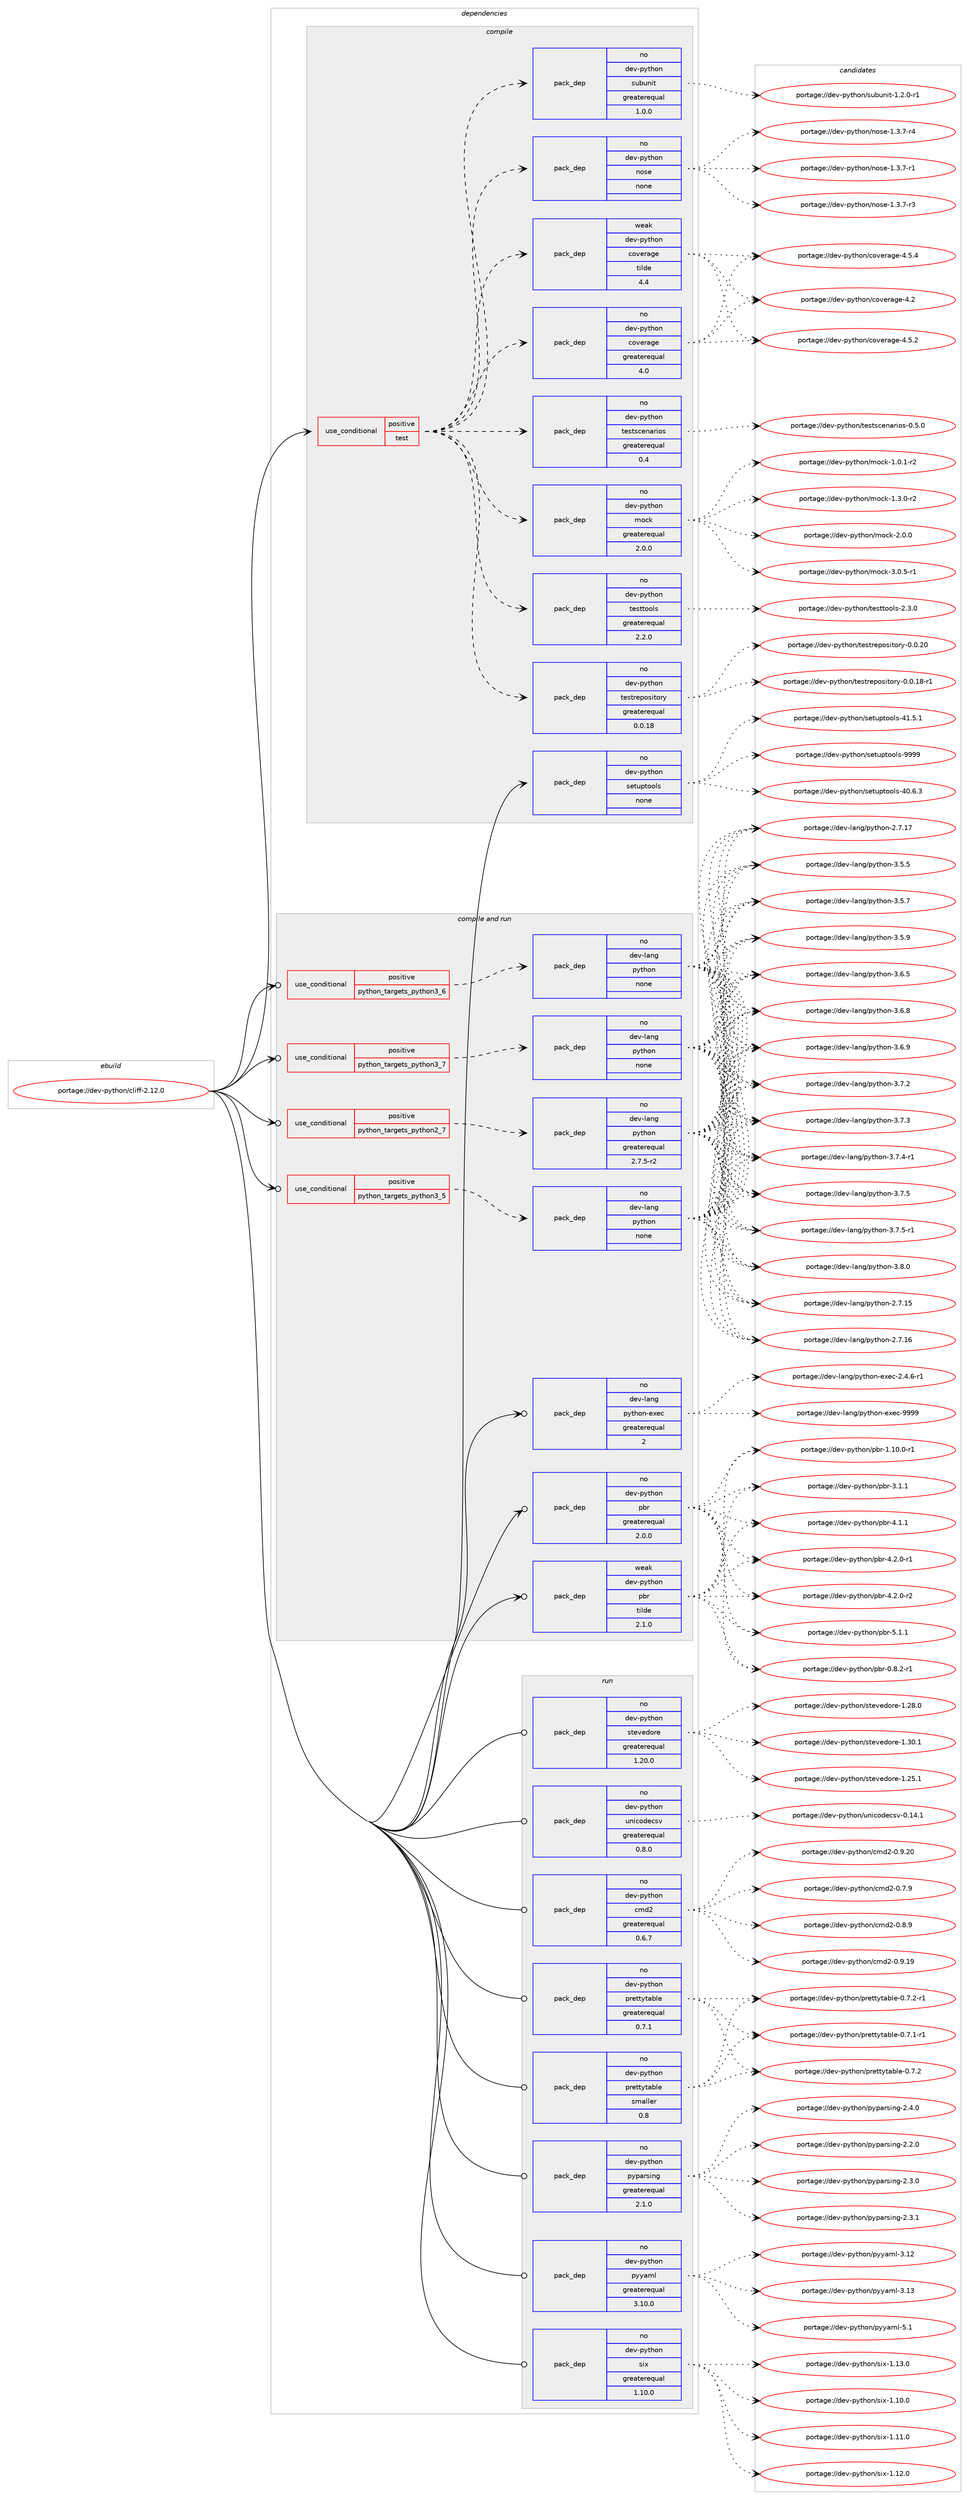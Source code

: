 digraph prolog {

# *************
# Graph options
# *************

newrank=true;
concentrate=true;
compound=true;
graph [rankdir=LR,fontname=Helvetica,fontsize=10,ranksep=1.5];#, ranksep=2.5, nodesep=0.2];
edge  [arrowhead=vee];
node  [fontname=Helvetica,fontsize=10];

# **********
# The ebuild
# **********

subgraph cluster_leftcol {
color=gray;
rank=same;
label=<<i>ebuild</i>>;
id [label="portage://dev-python/cliff-2.12.0", color=red, width=4, href="../dev-python/cliff-2.12.0.svg"];
}

# ****************
# The dependencies
# ****************

subgraph cluster_midcol {
color=gray;
label=<<i>dependencies</i>>;
subgraph cluster_compile {
fillcolor="#eeeeee";
style=filled;
label=<<i>compile</i>>;
subgraph cond26949 {
dependency134234 [label=<<TABLE BORDER="0" CELLBORDER="1" CELLSPACING="0" CELLPADDING="4"><TR><TD ROWSPAN="3" CELLPADDING="10">use_conditional</TD></TR><TR><TD>positive</TD></TR><TR><TD>test</TD></TR></TABLE>>, shape=none, color=red];
subgraph pack103977 {
dependency134235 [label=<<TABLE BORDER="0" CELLBORDER="1" CELLSPACING="0" CELLPADDING="4" WIDTH="220"><TR><TD ROWSPAN="6" CELLPADDING="30">pack_dep</TD></TR><TR><TD WIDTH="110">no</TD></TR><TR><TD>dev-python</TD></TR><TR><TD>nose</TD></TR><TR><TD>none</TD></TR><TR><TD></TD></TR></TABLE>>, shape=none, color=blue];
}
dependency134234:e -> dependency134235:w [weight=20,style="dashed",arrowhead="vee"];
subgraph pack103978 {
dependency134236 [label=<<TABLE BORDER="0" CELLBORDER="1" CELLSPACING="0" CELLPADDING="4" WIDTH="220"><TR><TD ROWSPAN="6" CELLPADDING="30">pack_dep</TD></TR><TR><TD WIDTH="110">no</TD></TR><TR><TD>dev-python</TD></TR><TR><TD>subunit</TD></TR><TR><TD>greaterequal</TD></TR><TR><TD>1.0.0</TD></TR></TABLE>>, shape=none, color=blue];
}
dependency134234:e -> dependency134236:w [weight=20,style="dashed",arrowhead="vee"];
subgraph pack103979 {
dependency134237 [label=<<TABLE BORDER="0" CELLBORDER="1" CELLSPACING="0" CELLPADDING="4" WIDTH="220"><TR><TD ROWSPAN="6" CELLPADDING="30">pack_dep</TD></TR><TR><TD WIDTH="110">no</TD></TR><TR><TD>dev-python</TD></TR><TR><TD>testrepository</TD></TR><TR><TD>greaterequal</TD></TR><TR><TD>0.0.18</TD></TR></TABLE>>, shape=none, color=blue];
}
dependency134234:e -> dependency134237:w [weight=20,style="dashed",arrowhead="vee"];
subgraph pack103980 {
dependency134238 [label=<<TABLE BORDER="0" CELLBORDER="1" CELLSPACING="0" CELLPADDING="4" WIDTH="220"><TR><TD ROWSPAN="6" CELLPADDING="30">pack_dep</TD></TR><TR><TD WIDTH="110">no</TD></TR><TR><TD>dev-python</TD></TR><TR><TD>testtools</TD></TR><TR><TD>greaterequal</TD></TR><TR><TD>2.2.0</TD></TR></TABLE>>, shape=none, color=blue];
}
dependency134234:e -> dependency134238:w [weight=20,style="dashed",arrowhead="vee"];
subgraph pack103981 {
dependency134239 [label=<<TABLE BORDER="0" CELLBORDER="1" CELLSPACING="0" CELLPADDING="4" WIDTH="220"><TR><TD ROWSPAN="6" CELLPADDING="30">pack_dep</TD></TR><TR><TD WIDTH="110">no</TD></TR><TR><TD>dev-python</TD></TR><TR><TD>mock</TD></TR><TR><TD>greaterequal</TD></TR><TR><TD>2.0.0</TD></TR></TABLE>>, shape=none, color=blue];
}
dependency134234:e -> dependency134239:w [weight=20,style="dashed",arrowhead="vee"];
subgraph pack103982 {
dependency134240 [label=<<TABLE BORDER="0" CELLBORDER="1" CELLSPACING="0" CELLPADDING="4" WIDTH="220"><TR><TD ROWSPAN="6" CELLPADDING="30">pack_dep</TD></TR><TR><TD WIDTH="110">no</TD></TR><TR><TD>dev-python</TD></TR><TR><TD>testscenarios</TD></TR><TR><TD>greaterequal</TD></TR><TR><TD>0.4</TD></TR></TABLE>>, shape=none, color=blue];
}
dependency134234:e -> dependency134240:w [weight=20,style="dashed",arrowhead="vee"];
subgraph pack103983 {
dependency134241 [label=<<TABLE BORDER="0" CELLBORDER="1" CELLSPACING="0" CELLPADDING="4" WIDTH="220"><TR><TD ROWSPAN="6" CELLPADDING="30">pack_dep</TD></TR><TR><TD WIDTH="110">no</TD></TR><TR><TD>dev-python</TD></TR><TR><TD>coverage</TD></TR><TR><TD>greaterequal</TD></TR><TR><TD>4.0</TD></TR></TABLE>>, shape=none, color=blue];
}
dependency134234:e -> dependency134241:w [weight=20,style="dashed",arrowhead="vee"];
subgraph pack103984 {
dependency134242 [label=<<TABLE BORDER="0" CELLBORDER="1" CELLSPACING="0" CELLPADDING="4" WIDTH="220"><TR><TD ROWSPAN="6" CELLPADDING="30">pack_dep</TD></TR><TR><TD WIDTH="110">weak</TD></TR><TR><TD>dev-python</TD></TR><TR><TD>coverage</TD></TR><TR><TD>tilde</TD></TR><TR><TD>4.4</TD></TR></TABLE>>, shape=none, color=blue];
}
dependency134234:e -> dependency134242:w [weight=20,style="dashed",arrowhead="vee"];
}
id:e -> dependency134234:w [weight=20,style="solid",arrowhead="vee"];
subgraph pack103985 {
dependency134243 [label=<<TABLE BORDER="0" CELLBORDER="1" CELLSPACING="0" CELLPADDING="4" WIDTH="220"><TR><TD ROWSPAN="6" CELLPADDING="30">pack_dep</TD></TR><TR><TD WIDTH="110">no</TD></TR><TR><TD>dev-python</TD></TR><TR><TD>setuptools</TD></TR><TR><TD>none</TD></TR><TR><TD></TD></TR></TABLE>>, shape=none, color=blue];
}
id:e -> dependency134243:w [weight=20,style="solid",arrowhead="vee"];
}
subgraph cluster_compileandrun {
fillcolor="#eeeeee";
style=filled;
label=<<i>compile and run</i>>;
subgraph cond26950 {
dependency134244 [label=<<TABLE BORDER="0" CELLBORDER="1" CELLSPACING="0" CELLPADDING="4"><TR><TD ROWSPAN="3" CELLPADDING="10">use_conditional</TD></TR><TR><TD>positive</TD></TR><TR><TD>python_targets_python2_7</TD></TR></TABLE>>, shape=none, color=red];
subgraph pack103986 {
dependency134245 [label=<<TABLE BORDER="0" CELLBORDER="1" CELLSPACING="0" CELLPADDING="4" WIDTH="220"><TR><TD ROWSPAN="6" CELLPADDING="30">pack_dep</TD></TR><TR><TD WIDTH="110">no</TD></TR><TR><TD>dev-lang</TD></TR><TR><TD>python</TD></TR><TR><TD>greaterequal</TD></TR><TR><TD>2.7.5-r2</TD></TR></TABLE>>, shape=none, color=blue];
}
dependency134244:e -> dependency134245:w [weight=20,style="dashed",arrowhead="vee"];
}
id:e -> dependency134244:w [weight=20,style="solid",arrowhead="odotvee"];
subgraph cond26951 {
dependency134246 [label=<<TABLE BORDER="0" CELLBORDER="1" CELLSPACING="0" CELLPADDING="4"><TR><TD ROWSPAN="3" CELLPADDING="10">use_conditional</TD></TR><TR><TD>positive</TD></TR><TR><TD>python_targets_python3_5</TD></TR></TABLE>>, shape=none, color=red];
subgraph pack103987 {
dependency134247 [label=<<TABLE BORDER="0" CELLBORDER="1" CELLSPACING="0" CELLPADDING="4" WIDTH="220"><TR><TD ROWSPAN="6" CELLPADDING="30">pack_dep</TD></TR><TR><TD WIDTH="110">no</TD></TR><TR><TD>dev-lang</TD></TR><TR><TD>python</TD></TR><TR><TD>none</TD></TR><TR><TD></TD></TR></TABLE>>, shape=none, color=blue];
}
dependency134246:e -> dependency134247:w [weight=20,style="dashed",arrowhead="vee"];
}
id:e -> dependency134246:w [weight=20,style="solid",arrowhead="odotvee"];
subgraph cond26952 {
dependency134248 [label=<<TABLE BORDER="0" CELLBORDER="1" CELLSPACING="0" CELLPADDING="4"><TR><TD ROWSPAN="3" CELLPADDING="10">use_conditional</TD></TR><TR><TD>positive</TD></TR><TR><TD>python_targets_python3_6</TD></TR></TABLE>>, shape=none, color=red];
subgraph pack103988 {
dependency134249 [label=<<TABLE BORDER="0" CELLBORDER="1" CELLSPACING="0" CELLPADDING="4" WIDTH="220"><TR><TD ROWSPAN="6" CELLPADDING="30">pack_dep</TD></TR><TR><TD WIDTH="110">no</TD></TR><TR><TD>dev-lang</TD></TR><TR><TD>python</TD></TR><TR><TD>none</TD></TR><TR><TD></TD></TR></TABLE>>, shape=none, color=blue];
}
dependency134248:e -> dependency134249:w [weight=20,style="dashed",arrowhead="vee"];
}
id:e -> dependency134248:w [weight=20,style="solid",arrowhead="odotvee"];
subgraph cond26953 {
dependency134250 [label=<<TABLE BORDER="0" CELLBORDER="1" CELLSPACING="0" CELLPADDING="4"><TR><TD ROWSPAN="3" CELLPADDING="10">use_conditional</TD></TR><TR><TD>positive</TD></TR><TR><TD>python_targets_python3_7</TD></TR></TABLE>>, shape=none, color=red];
subgraph pack103989 {
dependency134251 [label=<<TABLE BORDER="0" CELLBORDER="1" CELLSPACING="0" CELLPADDING="4" WIDTH="220"><TR><TD ROWSPAN="6" CELLPADDING="30">pack_dep</TD></TR><TR><TD WIDTH="110">no</TD></TR><TR><TD>dev-lang</TD></TR><TR><TD>python</TD></TR><TR><TD>none</TD></TR><TR><TD></TD></TR></TABLE>>, shape=none, color=blue];
}
dependency134250:e -> dependency134251:w [weight=20,style="dashed",arrowhead="vee"];
}
id:e -> dependency134250:w [weight=20,style="solid",arrowhead="odotvee"];
subgraph pack103990 {
dependency134252 [label=<<TABLE BORDER="0" CELLBORDER="1" CELLSPACING="0" CELLPADDING="4" WIDTH="220"><TR><TD ROWSPAN="6" CELLPADDING="30">pack_dep</TD></TR><TR><TD WIDTH="110">no</TD></TR><TR><TD>dev-lang</TD></TR><TR><TD>python-exec</TD></TR><TR><TD>greaterequal</TD></TR><TR><TD>2</TD></TR></TABLE>>, shape=none, color=blue];
}
id:e -> dependency134252:w [weight=20,style="solid",arrowhead="odotvee"];
subgraph pack103991 {
dependency134253 [label=<<TABLE BORDER="0" CELLBORDER="1" CELLSPACING="0" CELLPADDING="4" WIDTH="220"><TR><TD ROWSPAN="6" CELLPADDING="30">pack_dep</TD></TR><TR><TD WIDTH="110">no</TD></TR><TR><TD>dev-python</TD></TR><TR><TD>pbr</TD></TR><TR><TD>greaterequal</TD></TR><TR><TD>2.0.0</TD></TR></TABLE>>, shape=none, color=blue];
}
id:e -> dependency134253:w [weight=20,style="solid",arrowhead="odotvee"];
subgraph pack103992 {
dependency134254 [label=<<TABLE BORDER="0" CELLBORDER="1" CELLSPACING="0" CELLPADDING="4" WIDTH="220"><TR><TD ROWSPAN="6" CELLPADDING="30">pack_dep</TD></TR><TR><TD WIDTH="110">weak</TD></TR><TR><TD>dev-python</TD></TR><TR><TD>pbr</TD></TR><TR><TD>tilde</TD></TR><TR><TD>2.1.0</TD></TR></TABLE>>, shape=none, color=blue];
}
id:e -> dependency134254:w [weight=20,style="solid",arrowhead="odotvee"];
}
subgraph cluster_run {
fillcolor="#eeeeee";
style=filled;
label=<<i>run</i>>;
subgraph pack103993 {
dependency134255 [label=<<TABLE BORDER="0" CELLBORDER="1" CELLSPACING="0" CELLPADDING="4" WIDTH="220"><TR><TD ROWSPAN="6" CELLPADDING="30">pack_dep</TD></TR><TR><TD WIDTH="110">no</TD></TR><TR><TD>dev-python</TD></TR><TR><TD>cmd2</TD></TR><TR><TD>greaterequal</TD></TR><TR><TD>0.6.7</TD></TR></TABLE>>, shape=none, color=blue];
}
id:e -> dependency134255:w [weight=20,style="solid",arrowhead="odot"];
subgraph pack103994 {
dependency134256 [label=<<TABLE BORDER="0" CELLBORDER="1" CELLSPACING="0" CELLPADDING="4" WIDTH="220"><TR><TD ROWSPAN="6" CELLPADDING="30">pack_dep</TD></TR><TR><TD WIDTH="110">no</TD></TR><TR><TD>dev-python</TD></TR><TR><TD>prettytable</TD></TR><TR><TD>greaterequal</TD></TR><TR><TD>0.7.1</TD></TR></TABLE>>, shape=none, color=blue];
}
id:e -> dependency134256:w [weight=20,style="solid",arrowhead="odot"];
subgraph pack103995 {
dependency134257 [label=<<TABLE BORDER="0" CELLBORDER="1" CELLSPACING="0" CELLPADDING="4" WIDTH="220"><TR><TD ROWSPAN="6" CELLPADDING="30">pack_dep</TD></TR><TR><TD WIDTH="110">no</TD></TR><TR><TD>dev-python</TD></TR><TR><TD>prettytable</TD></TR><TR><TD>smaller</TD></TR><TR><TD>0.8</TD></TR></TABLE>>, shape=none, color=blue];
}
id:e -> dependency134257:w [weight=20,style="solid",arrowhead="odot"];
subgraph pack103996 {
dependency134258 [label=<<TABLE BORDER="0" CELLBORDER="1" CELLSPACING="0" CELLPADDING="4" WIDTH="220"><TR><TD ROWSPAN="6" CELLPADDING="30">pack_dep</TD></TR><TR><TD WIDTH="110">no</TD></TR><TR><TD>dev-python</TD></TR><TR><TD>pyparsing</TD></TR><TR><TD>greaterequal</TD></TR><TR><TD>2.1.0</TD></TR></TABLE>>, shape=none, color=blue];
}
id:e -> dependency134258:w [weight=20,style="solid",arrowhead="odot"];
subgraph pack103997 {
dependency134259 [label=<<TABLE BORDER="0" CELLBORDER="1" CELLSPACING="0" CELLPADDING="4" WIDTH="220"><TR><TD ROWSPAN="6" CELLPADDING="30">pack_dep</TD></TR><TR><TD WIDTH="110">no</TD></TR><TR><TD>dev-python</TD></TR><TR><TD>pyyaml</TD></TR><TR><TD>greaterequal</TD></TR><TR><TD>3.10.0</TD></TR></TABLE>>, shape=none, color=blue];
}
id:e -> dependency134259:w [weight=20,style="solid",arrowhead="odot"];
subgraph pack103998 {
dependency134260 [label=<<TABLE BORDER="0" CELLBORDER="1" CELLSPACING="0" CELLPADDING="4" WIDTH="220"><TR><TD ROWSPAN="6" CELLPADDING="30">pack_dep</TD></TR><TR><TD WIDTH="110">no</TD></TR><TR><TD>dev-python</TD></TR><TR><TD>six</TD></TR><TR><TD>greaterequal</TD></TR><TR><TD>1.10.0</TD></TR></TABLE>>, shape=none, color=blue];
}
id:e -> dependency134260:w [weight=20,style="solid",arrowhead="odot"];
subgraph pack103999 {
dependency134261 [label=<<TABLE BORDER="0" CELLBORDER="1" CELLSPACING="0" CELLPADDING="4" WIDTH="220"><TR><TD ROWSPAN="6" CELLPADDING="30">pack_dep</TD></TR><TR><TD WIDTH="110">no</TD></TR><TR><TD>dev-python</TD></TR><TR><TD>stevedore</TD></TR><TR><TD>greaterequal</TD></TR><TR><TD>1.20.0</TD></TR></TABLE>>, shape=none, color=blue];
}
id:e -> dependency134261:w [weight=20,style="solid",arrowhead="odot"];
subgraph pack104000 {
dependency134262 [label=<<TABLE BORDER="0" CELLBORDER="1" CELLSPACING="0" CELLPADDING="4" WIDTH="220"><TR><TD ROWSPAN="6" CELLPADDING="30">pack_dep</TD></TR><TR><TD WIDTH="110">no</TD></TR><TR><TD>dev-python</TD></TR><TR><TD>unicodecsv</TD></TR><TR><TD>greaterequal</TD></TR><TR><TD>0.8.0</TD></TR></TABLE>>, shape=none, color=blue];
}
id:e -> dependency134262:w [weight=20,style="solid",arrowhead="odot"];
}
}

# **************
# The candidates
# **************

subgraph cluster_choices {
rank=same;
color=gray;
label=<<i>candidates</i>>;

subgraph choice103977 {
color=black;
nodesep=1;
choiceportage10010111845112121116104111110471101111151014549465146554511449 [label="portage://dev-python/nose-1.3.7-r1", color=red, width=4,href="../dev-python/nose-1.3.7-r1.svg"];
choiceportage10010111845112121116104111110471101111151014549465146554511451 [label="portage://dev-python/nose-1.3.7-r3", color=red, width=4,href="../dev-python/nose-1.3.7-r3.svg"];
choiceportage10010111845112121116104111110471101111151014549465146554511452 [label="portage://dev-python/nose-1.3.7-r4", color=red, width=4,href="../dev-python/nose-1.3.7-r4.svg"];
dependency134235:e -> choiceportage10010111845112121116104111110471101111151014549465146554511449:w [style=dotted,weight="100"];
dependency134235:e -> choiceportage10010111845112121116104111110471101111151014549465146554511451:w [style=dotted,weight="100"];
dependency134235:e -> choiceportage10010111845112121116104111110471101111151014549465146554511452:w [style=dotted,weight="100"];
}
subgraph choice103978 {
color=black;
nodesep=1;
choiceportage1001011184511212111610411111047115117981171101051164549465046484511449 [label="portage://dev-python/subunit-1.2.0-r1", color=red, width=4,href="../dev-python/subunit-1.2.0-r1.svg"];
dependency134236:e -> choiceportage1001011184511212111610411111047115117981171101051164549465046484511449:w [style=dotted,weight="100"];
}
subgraph choice103979 {
color=black;
nodesep=1;
choiceportage1001011184511212111610411111047116101115116114101112111115105116111114121454846484649564511449 [label="portage://dev-python/testrepository-0.0.18-r1", color=red, width=4,href="../dev-python/testrepository-0.0.18-r1.svg"];
choiceportage100101118451121211161041111104711610111511611410111211111510511611111412145484648465048 [label="portage://dev-python/testrepository-0.0.20", color=red, width=4,href="../dev-python/testrepository-0.0.20.svg"];
dependency134237:e -> choiceportage1001011184511212111610411111047116101115116114101112111115105116111114121454846484649564511449:w [style=dotted,weight="100"];
dependency134237:e -> choiceportage100101118451121211161041111104711610111511611410111211111510511611111412145484648465048:w [style=dotted,weight="100"];
}
subgraph choice103980 {
color=black;
nodesep=1;
choiceportage1001011184511212111610411111047116101115116116111111108115455046514648 [label="portage://dev-python/testtools-2.3.0", color=red, width=4,href="../dev-python/testtools-2.3.0.svg"];
dependency134238:e -> choiceportage1001011184511212111610411111047116101115116116111111108115455046514648:w [style=dotted,weight="100"];
}
subgraph choice103981 {
color=black;
nodesep=1;
choiceportage1001011184511212111610411111047109111991074549464846494511450 [label="portage://dev-python/mock-1.0.1-r2", color=red, width=4,href="../dev-python/mock-1.0.1-r2.svg"];
choiceportage1001011184511212111610411111047109111991074549465146484511450 [label="portage://dev-python/mock-1.3.0-r2", color=red, width=4,href="../dev-python/mock-1.3.0-r2.svg"];
choiceportage100101118451121211161041111104710911199107455046484648 [label="portage://dev-python/mock-2.0.0", color=red, width=4,href="../dev-python/mock-2.0.0.svg"];
choiceportage1001011184511212111610411111047109111991074551464846534511449 [label="portage://dev-python/mock-3.0.5-r1", color=red, width=4,href="../dev-python/mock-3.0.5-r1.svg"];
dependency134239:e -> choiceportage1001011184511212111610411111047109111991074549464846494511450:w [style=dotted,weight="100"];
dependency134239:e -> choiceportage1001011184511212111610411111047109111991074549465146484511450:w [style=dotted,weight="100"];
dependency134239:e -> choiceportage100101118451121211161041111104710911199107455046484648:w [style=dotted,weight="100"];
dependency134239:e -> choiceportage1001011184511212111610411111047109111991074551464846534511449:w [style=dotted,weight="100"];
}
subgraph choice103982 {
color=black;
nodesep=1;
choiceportage10010111845112121116104111110471161011151161159910111097114105111115454846534648 [label="portage://dev-python/testscenarios-0.5.0", color=red, width=4,href="../dev-python/testscenarios-0.5.0.svg"];
dependency134240:e -> choiceportage10010111845112121116104111110471161011151161159910111097114105111115454846534648:w [style=dotted,weight="100"];
}
subgraph choice103983 {
color=black;
nodesep=1;
choiceportage1001011184511212111610411111047991111181011149710310145524650 [label="portage://dev-python/coverage-4.2", color=red, width=4,href="../dev-python/coverage-4.2.svg"];
choiceportage10010111845112121116104111110479911111810111497103101455246534650 [label="portage://dev-python/coverage-4.5.2", color=red, width=4,href="../dev-python/coverage-4.5.2.svg"];
choiceportage10010111845112121116104111110479911111810111497103101455246534652 [label="portage://dev-python/coverage-4.5.4", color=red, width=4,href="../dev-python/coverage-4.5.4.svg"];
dependency134241:e -> choiceportage1001011184511212111610411111047991111181011149710310145524650:w [style=dotted,weight="100"];
dependency134241:e -> choiceportage10010111845112121116104111110479911111810111497103101455246534650:w [style=dotted,weight="100"];
dependency134241:e -> choiceportage10010111845112121116104111110479911111810111497103101455246534652:w [style=dotted,weight="100"];
}
subgraph choice103984 {
color=black;
nodesep=1;
choiceportage1001011184511212111610411111047991111181011149710310145524650 [label="portage://dev-python/coverage-4.2", color=red, width=4,href="../dev-python/coverage-4.2.svg"];
choiceportage10010111845112121116104111110479911111810111497103101455246534650 [label="portage://dev-python/coverage-4.5.2", color=red, width=4,href="../dev-python/coverage-4.5.2.svg"];
choiceportage10010111845112121116104111110479911111810111497103101455246534652 [label="portage://dev-python/coverage-4.5.4", color=red, width=4,href="../dev-python/coverage-4.5.4.svg"];
dependency134242:e -> choiceportage1001011184511212111610411111047991111181011149710310145524650:w [style=dotted,weight="100"];
dependency134242:e -> choiceportage10010111845112121116104111110479911111810111497103101455246534650:w [style=dotted,weight="100"];
dependency134242:e -> choiceportage10010111845112121116104111110479911111810111497103101455246534652:w [style=dotted,weight="100"];
}
subgraph choice103985 {
color=black;
nodesep=1;
choiceportage100101118451121211161041111104711510111611711211611111110811545524846544651 [label="portage://dev-python/setuptools-40.6.3", color=red, width=4,href="../dev-python/setuptools-40.6.3.svg"];
choiceportage100101118451121211161041111104711510111611711211611111110811545524946534649 [label="portage://dev-python/setuptools-41.5.1", color=red, width=4,href="../dev-python/setuptools-41.5.1.svg"];
choiceportage10010111845112121116104111110471151011161171121161111111081154557575757 [label="portage://dev-python/setuptools-9999", color=red, width=4,href="../dev-python/setuptools-9999.svg"];
dependency134243:e -> choiceportage100101118451121211161041111104711510111611711211611111110811545524846544651:w [style=dotted,weight="100"];
dependency134243:e -> choiceportage100101118451121211161041111104711510111611711211611111110811545524946534649:w [style=dotted,weight="100"];
dependency134243:e -> choiceportage10010111845112121116104111110471151011161171121161111111081154557575757:w [style=dotted,weight="100"];
}
subgraph choice103986 {
color=black;
nodesep=1;
choiceportage10010111845108971101034711212111610411111045504655464953 [label="portage://dev-lang/python-2.7.15", color=red, width=4,href="../dev-lang/python-2.7.15.svg"];
choiceportage10010111845108971101034711212111610411111045504655464954 [label="portage://dev-lang/python-2.7.16", color=red, width=4,href="../dev-lang/python-2.7.16.svg"];
choiceportage10010111845108971101034711212111610411111045504655464955 [label="portage://dev-lang/python-2.7.17", color=red, width=4,href="../dev-lang/python-2.7.17.svg"];
choiceportage100101118451089711010347112121116104111110455146534653 [label="portage://dev-lang/python-3.5.5", color=red, width=4,href="../dev-lang/python-3.5.5.svg"];
choiceportage100101118451089711010347112121116104111110455146534655 [label="portage://dev-lang/python-3.5.7", color=red, width=4,href="../dev-lang/python-3.5.7.svg"];
choiceportage100101118451089711010347112121116104111110455146534657 [label="portage://dev-lang/python-3.5.9", color=red, width=4,href="../dev-lang/python-3.5.9.svg"];
choiceportage100101118451089711010347112121116104111110455146544653 [label="portage://dev-lang/python-3.6.5", color=red, width=4,href="../dev-lang/python-3.6.5.svg"];
choiceportage100101118451089711010347112121116104111110455146544656 [label="portage://dev-lang/python-3.6.8", color=red, width=4,href="../dev-lang/python-3.6.8.svg"];
choiceportage100101118451089711010347112121116104111110455146544657 [label="portage://dev-lang/python-3.6.9", color=red, width=4,href="../dev-lang/python-3.6.9.svg"];
choiceportage100101118451089711010347112121116104111110455146554650 [label="portage://dev-lang/python-3.7.2", color=red, width=4,href="../dev-lang/python-3.7.2.svg"];
choiceportage100101118451089711010347112121116104111110455146554651 [label="portage://dev-lang/python-3.7.3", color=red, width=4,href="../dev-lang/python-3.7.3.svg"];
choiceportage1001011184510897110103471121211161041111104551465546524511449 [label="portage://dev-lang/python-3.7.4-r1", color=red, width=4,href="../dev-lang/python-3.7.4-r1.svg"];
choiceportage100101118451089711010347112121116104111110455146554653 [label="portage://dev-lang/python-3.7.5", color=red, width=4,href="../dev-lang/python-3.7.5.svg"];
choiceportage1001011184510897110103471121211161041111104551465546534511449 [label="portage://dev-lang/python-3.7.5-r1", color=red, width=4,href="../dev-lang/python-3.7.5-r1.svg"];
choiceportage100101118451089711010347112121116104111110455146564648 [label="portage://dev-lang/python-3.8.0", color=red, width=4,href="../dev-lang/python-3.8.0.svg"];
dependency134245:e -> choiceportage10010111845108971101034711212111610411111045504655464953:w [style=dotted,weight="100"];
dependency134245:e -> choiceportage10010111845108971101034711212111610411111045504655464954:w [style=dotted,weight="100"];
dependency134245:e -> choiceportage10010111845108971101034711212111610411111045504655464955:w [style=dotted,weight="100"];
dependency134245:e -> choiceportage100101118451089711010347112121116104111110455146534653:w [style=dotted,weight="100"];
dependency134245:e -> choiceportage100101118451089711010347112121116104111110455146534655:w [style=dotted,weight="100"];
dependency134245:e -> choiceportage100101118451089711010347112121116104111110455146534657:w [style=dotted,weight="100"];
dependency134245:e -> choiceportage100101118451089711010347112121116104111110455146544653:w [style=dotted,weight="100"];
dependency134245:e -> choiceportage100101118451089711010347112121116104111110455146544656:w [style=dotted,weight="100"];
dependency134245:e -> choiceportage100101118451089711010347112121116104111110455146544657:w [style=dotted,weight="100"];
dependency134245:e -> choiceportage100101118451089711010347112121116104111110455146554650:w [style=dotted,weight="100"];
dependency134245:e -> choiceportage100101118451089711010347112121116104111110455146554651:w [style=dotted,weight="100"];
dependency134245:e -> choiceportage1001011184510897110103471121211161041111104551465546524511449:w [style=dotted,weight="100"];
dependency134245:e -> choiceportage100101118451089711010347112121116104111110455146554653:w [style=dotted,weight="100"];
dependency134245:e -> choiceportage1001011184510897110103471121211161041111104551465546534511449:w [style=dotted,weight="100"];
dependency134245:e -> choiceportage100101118451089711010347112121116104111110455146564648:w [style=dotted,weight="100"];
}
subgraph choice103987 {
color=black;
nodesep=1;
choiceportage10010111845108971101034711212111610411111045504655464953 [label="portage://dev-lang/python-2.7.15", color=red, width=4,href="../dev-lang/python-2.7.15.svg"];
choiceportage10010111845108971101034711212111610411111045504655464954 [label="portage://dev-lang/python-2.7.16", color=red, width=4,href="../dev-lang/python-2.7.16.svg"];
choiceportage10010111845108971101034711212111610411111045504655464955 [label="portage://dev-lang/python-2.7.17", color=red, width=4,href="../dev-lang/python-2.7.17.svg"];
choiceportage100101118451089711010347112121116104111110455146534653 [label="portage://dev-lang/python-3.5.5", color=red, width=4,href="../dev-lang/python-3.5.5.svg"];
choiceportage100101118451089711010347112121116104111110455146534655 [label="portage://dev-lang/python-3.5.7", color=red, width=4,href="../dev-lang/python-3.5.7.svg"];
choiceportage100101118451089711010347112121116104111110455146534657 [label="portage://dev-lang/python-3.5.9", color=red, width=4,href="../dev-lang/python-3.5.9.svg"];
choiceportage100101118451089711010347112121116104111110455146544653 [label="portage://dev-lang/python-3.6.5", color=red, width=4,href="../dev-lang/python-3.6.5.svg"];
choiceportage100101118451089711010347112121116104111110455146544656 [label="portage://dev-lang/python-3.6.8", color=red, width=4,href="../dev-lang/python-3.6.8.svg"];
choiceportage100101118451089711010347112121116104111110455146544657 [label="portage://dev-lang/python-3.6.9", color=red, width=4,href="../dev-lang/python-3.6.9.svg"];
choiceportage100101118451089711010347112121116104111110455146554650 [label="portage://dev-lang/python-3.7.2", color=red, width=4,href="../dev-lang/python-3.7.2.svg"];
choiceportage100101118451089711010347112121116104111110455146554651 [label="portage://dev-lang/python-3.7.3", color=red, width=4,href="../dev-lang/python-3.7.3.svg"];
choiceportage1001011184510897110103471121211161041111104551465546524511449 [label="portage://dev-lang/python-3.7.4-r1", color=red, width=4,href="../dev-lang/python-3.7.4-r1.svg"];
choiceportage100101118451089711010347112121116104111110455146554653 [label="portage://dev-lang/python-3.7.5", color=red, width=4,href="../dev-lang/python-3.7.5.svg"];
choiceportage1001011184510897110103471121211161041111104551465546534511449 [label="portage://dev-lang/python-3.7.5-r1", color=red, width=4,href="../dev-lang/python-3.7.5-r1.svg"];
choiceportage100101118451089711010347112121116104111110455146564648 [label="portage://dev-lang/python-3.8.0", color=red, width=4,href="../dev-lang/python-3.8.0.svg"];
dependency134247:e -> choiceportage10010111845108971101034711212111610411111045504655464953:w [style=dotted,weight="100"];
dependency134247:e -> choiceportage10010111845108971101034711212111610411111045504655464954:w [style=dotted,weight="100"];
dependency134247:e -> choiceportage10010111845108971101034711212111610411111045504655464955:w [style=dotted,weight="100"];
dependency134247:e -> choiceportage100101118451089711010347112121116104111110455146534653:w [style=dotted,weight="100"];
dependency134247:e -> choiceportage100101118451089711010347112121116104111110455146534655:w [style=dotted,weight="100"];
dependency134247:e -> choiceportage100101118451089711010347112121116104111110455146534657:w [style=dotted,weight="100"];
dependency134247:e -> choiceportage100101118451089711010347112121116104111110455146544653:w [style=dotted,weight="100"];
dependency134247:e -> choiceportage100101118451089711010347112121116104111110455146544656:w [style=dotted,weight="100"];
dependency134247:e -> choiceportage100101118451089711010347112121116104111110455146544657:w [style=dotted,weight="100"];
dependency134247:e -> choiceportage100101118451089711010347112121116104111110455146554650:w [style=dotted,weight="100"];
dependency134247:e -> choiceportage100101118451089711010347112121116104111110455146554651:w [style=dotted,weight="100"];
dependency134247:e -> choiceportage1001011184510897110103471121211161041111104551465546524511449:w [style=dotted,weight="100"];
dependency134247:e -> choiceportage100101118451089711010347112121116104111110455146554653:w [style=dotted,weight="100"];
dependency134247:e -> choiceportage1001011184510897110103471121211161041111104551465546534511449:w [style=dotted,weight="100"];
dependency134247:e -> choiceportage100101118451089711010347112121116104111110455146564648:w [style=dotted,weight="100"];
}
subgraph choice103988 {
color=black;
nodesep=1;
choiceportage10010111845108971101034711212111610411111045504655464953 [label="portage://dev-lang/python-2.7.15", color=red, width=4,href="../dev-lang/python-2.7.15.svg"];
choiceportage10010111845108971101034711212111610411111045504655464954 [label="portage://dev-lang/python-2.7.16", color=red, width=4,href="../dev-lang/python-2.7.16.svg"];
choiceportage10010111845108971101034711212111610411111045504655464955 [label="portage://dev-lang/python-2.7.17", color=red, width=4,href="../dev-lang/python-2.7.17.svg"];
choiceportage100101118451089711010347112121116104111110455146534653 [label="portage://dev-lang/python-3.5.5", color=red, width=4,href="../dev-lang/python-3.5.5.svg"];
choiceportage100101118451089711010347112121116104111110455146534655 [label="portage://dev-lang/python-3.5.7", color=red, width=4,href="../dev-lang/python-3.5.7.svg"];
choiceportage100101118451089711010347112121116104111110455146534657 [label="portage://dev-lang/python-3.5.9", color=red, width=4,href="../dev-lang/python-3.5.9.svg"];
choiceportage100101118451089711010347112121116104111110455146544653 [label="portage://dev-lang/python-3.6.5", color=red, width=4,href="../dev-lang/python-3.6.5.svg"];
choiceportage100101118451089711010347112121116104111110455146544656 [label="portage://dev-lang/python-3.6.8", color=red, width=4,href="../dev-lang/python-3.6.8.svg"];
choiceportage100101118451089711010347112121116104111110455146544657 [label="portage://dev-lang/python-3.6.9", color=red, width=4,href="../dev-lang/python-3.6.9.svg"];
choiceportage100101118451089711010347112121116104111110455146554650 [label="portage://dev-lang/python-3.7.2", color=red, width=4,href="../dev-lang/python-3.7.2.svg"];
choiceportage100101118451089711010347112121116104111110455146554651 [label="portage://dev-lang/python-3.7.3", color=red, width=4,href="../dev-lang/python-3.7.3.svg"];
choiceportage1001011184510897110103471121211161041111104551465546524511449 [label="portage://dev-lang/python-3.7.4-r1", color=red, width=4,href="../dev-lang/python-3.7.4-r1.svg"];
choiceportage100101118451089711010347112121116104111110455146554653 [label="portage://dev-lang/python-3.7.5", color=red, width=4,href="../dev-lang/python-3.7.5.svg"];
choiceportage1001011184510897110103471121211161041111104551465546534511449 [label="portage://dev-lang/python-3.7.5-r1", color=red, width=4,href="../dev-lang/python-3.7.5-r1.svg"];
choiceportage100101118451089711010347112121116104111110455146564648 [label="portage://dev-lang/python-3.8.0", color=red, width=4,href="../dev-lang/python-3.8.0.svg"];
dependency134249:e -> choiceportage10010111845108971101034711212111610411111045504655464953:w [style=dotted,weight="100"];
dependency134249:e -> choiceportage10010111845108971101034711212111610411111045504655464954:w [style=dotted,weight="100"];
dependency134249:e -> choiceportage10010111845108971101034711212111610411111045504655464955:w [style=dotted,weight="100"];
dependency134249:e -> choiceportage100101118451089711010347112121116104111110455146534653:w [style=dotted,weight="100"];
dependency134249:e -> choiceportage100101118451089711010347112121116104111110455146534655:w [style=dotted,weight="100"];
dependency134249:e -> choiceportage100101118451089711010347112121116104111110455146534657:w [style=dotted,weight="100"];
dependency134249:e -> choiceportage100101118451089711010347112121116104111110455146544653:w [style=dotted,weight="100"];
dependency134249:e -> choiceportage100101118451089711010347112121116104111110455146544656:w [style=dotted,weight="100"];
dependency134249:e -> choiceportage100101118451089711010347112121116104111110455146544657:w [style=dotted,weight="100"];
dependency134249:e -> choiceportage100101118451089711010347112121116104111110455146554650:w [style=dotted,weight="100"];
dependency134249:e -> choiceportage100101118451089711010347112121116104111110455146554651:w [style=dotted,weight="100"];
dependency134249:e -> choiceportage1001011184510897110103471121211161041111104551465546524511449:w [style=dotted,weight="100"];
dependency134249:e -> choiceportage100101118451089711010347112121116104111110455146554653:w [style=dotted,weight="100"];
dependency134249:e -> choiceportage1001011184510897110103471121211161041111104551465546534511449:w [style=dotted,weight="100"];
dependency134249:e -> choiceportage100101118451089711010347112121116104111110455146564648:w [style=dotted,weight="100"];
}
subgraph choice103989 {
color=black;
nodesep=1;
choiceportage10010111845108971101034711212111610411111045504655464953 [label="portage://dev-lang/python-2.7.15", color=red, width=4,href="../dev-lang/python-2.7.15.svg"];
choiceportage10010111845108971101034711212111610411111045504655464954 [label="portage://dev-lang/python-2.7.16", color=red, width=4,href="../dev-lang/python-2.7.16.svg"];
choiceportage10010111845108971101034711212111610411111045504655464955 [label="portage://dev-lang/python-2.7.17", color=red, width=4,href="../dev-lang/python-2.7.17.svg"];
choiceportage100101118451089711010347112121116104111110455146534653 [label="portage://dev-lang/python-3.5.5", color=red, width=4,href="../dev-lang/python-3.5.5.svg"];
choiceportage100101118451089711010347112121116104111110455146534655 [label="portage://dev-lang/python-3.5.7", color=red, width=4,href="../dev-lang/python-3.5.7.svg"];
choiceportage100101118451089711010347112121116104111110455146534657 [label="portage://dev-lang/python-3.5.9", color=red, width=4,href="../dev-lang/python-3.5.9.svg"];
choiceportage100101118451089711010347112121116104111110455146544653 [label="portage://dev-lang/python-3.6.5", color=red, width=4,href="../dev-lang/python-3.6.5.svg"];
choiceportage100101118451089711010347112121116104111110455146544656 [label="portage://dev-lang/python-3.6.8", color=red, width=4,href="../dev-lang/python-3.6.8.svg"];
choiceportage100101118451089711010347112121116104111110455146544657 [label="portage://dev-lang/python-3.6.9", color=red, width=4,href="../dev-lang/python-3.6.9.svg"];
choiceportage100101118451089711010347112121116104111110455146554650 [label="portage://dev-lang/python-3.7.2", color=red, width=4,href="../dev-lang/python-3.7.2.svg"];
choiceportage100101118451089711010347112121116104111110455146554651 [label="portage://dev-lang/python-3.7.3", color=red, width=4,href="../dev-lang/python-3.7.3.svg"];
choiceportage1001011184510897110103471121211161041111104551465546524511449 [label="portage://dev-lang/python-3.7.4-r1", color=red, width=4,href="../dev-lang/python-3.7.4-r1.svg"];
choiceportage100101118451089711010347112121116104111110455146554653 [label="portage://dev-lang/python-3.7.5", color=red, width=4,href="../dev-lang/python-3.7.5.svg"];
choiceportage1001011184510897110103471121211161041111104551465546534511449 [label="portage://dev-lang/python-3.7.5-r1", color=red, width=4,href="../dev-lang/python-3.7.5-r1.svg"];
choiceportage100101118451089711010347112121116104111110455146564648 [label="portage://dev-lang/python-3.8.0", color=red, width=4,href="../dev-lang/python-3.8.0.svg"];
dependency134251:e -> choiceportage10010111845108971101034711212111610411111045504655464953:w [style=dotted,weight="100"];
dependency134251:e -> choiceportage10010111845108971101034711212111610411111045504655464954:w [style=dotted,weight="100"];
dependency134251:e -> choiceportage10010111845108971101034711212111610411111045504655464955:w [style=dotted,weight="100"];
dependency134251:e -> choiceportage100101118451089711010347112121116104111110455146534653:w [style=dotted,weight="100"];
dependency134251:e -> choiceportage100101118451089711010347112121116104111110455146534655:w [style=dotted,weight="100"];
dependency134251:e -> choiceportage100101118451089711010347112121116104111110455146534657:w [style=dotted,weight="100"];
dependency134251:e -> choiceportage100101118451089711010347112121116104111110455146544653:w [style=dotted,weight="100"];
dependency134251:e -> choiceportage100101118451089711010347112121116104111110455146544656:w [style=dotted,weight="100"];
dependency134251:e -> choiceportage100101118451089711010347112121116104111110455146544657:w [style=dotted,weight="100"];
dependency134251:e -> choiceportage100101118451089711010347112121116104111110455146554650:w [style=dotted,weight="100"];
dependency134251:e -> choiceportage100101118451089711010347112121116104111110455146554651:w [style=dotted,weight="100"];
dependency134251:e -> choiceportage1001011184510897110103471121211161041111104551465546524511449:w [style=dotted,weight="100"];
dependency134251:e -> choiceportage100101118451089711010347112121116104111110455146554653:w [style=dotted,weight="100"];
dependency134251:e -> choiceportage1001011184510897110103471121211161041111104551465546534511449:w [style=dotted,weight="100"];
dependency134251:e -> choiceportage100101118451089711010347112121116104111110455146564648:w [style=dotted,weight="100"];
}
subgraph choice103990 {
color=black;
nodesep=1;
choiceportage10010111845108971101034711212111610411111045101120101994550465246544511449 [label="portage://dev-lang/python-exec-2.4.6-r1", color=red, width=4,href="../dev-lang/python-exec-2.4.6-r1.svg"];
choiceportage10010111845108971101034711212111610411111045101120101994557575757 [label="portage://dev-lang/python-exec-9999", color=red, width=4,href="../dev-lang/python-exec-9999.svg"];
dependency134252:e -> choiceportage10010111845108971101034711212111610411111045101120101994550465246544511449:w [style=dotted,weight="100"];
dependency134252:e -> choiceportage10010111845108971101034711212111610411111045101120101994557575757:w [style=dotted,weight="100"];
}
subgraph choice103991 {
color=black;
nodesep=1;
choiceportage1001011184511212111610411111047112981144548465646504511449 [label="portage://dev-python/pbr-0.8.2-r1", color=red, width=4,href="../dev-python/pbr-0.8.2-r1.svg"];
choiceportage100101118451121211161041111104711298114454946494846484511449 [label="portage://dev-python/pbr-1.10.0-r1", color=red, width=4,href="../dev-python/pbr-1.10.0-r1.svg"];
choiceportage100101118451121211161041111104711298114455146494649 [label="portage://dev-python/pbr-3.1.1", color=red, width=4,href="../dev-python/pbr-3.1.1.svg"];
choiceportage100101118451121211161041111104711298114455246494649 [label="portage://dev-python/pbr-4.1.1", color=red, width=4,href="../dev-python/pbr-4.1.1.svg"];
choiceportage1001011184511212111610411111047112981144552465046484511449 [label="portage://dev-python/pbr-4.2.0-r1", color=red, width=4,href="../dev-python/pbr-4.2.0-r1.svg"];
choiceportage1001011184511212111610411111047112981144552465046484511450 [label="portage://dev-python/pbr-4.2.0-r2", color=red, width=4,href="../dev-python/pbr-4.2.0-r2.svg"];
choiceportage100101118451121211161041111104711298114455346494649 [label="portage://dev-python/pbr-5.1.1", color=red, width=4,href="../dev-python/pbr-5.1.1.svg"];
dependency134253:e -> choiceportage1001011184511212111610411111047112981144548465646504511449:w [style=dotted,weight="100"];
dependency134253:e -> choiceportage100101118451121211161041111104711298114454946494846484511449:w [style=dotted,weight="100"];
dependency134253:e -> choiceportage100101118451121211161041111104711298114455146494649:w [style=dotted,weight="100"];
dependency134253:e -> choiceportage100101118451121211161041111104711298114455246494649:w [style=dotted,weight="100"];
dependency134253:e -> choiceportage1001011184511212111610411111047112981144552465046484511449:w [style=dotted,weight="100"];
dependency134253:e -> choiceportage1001011184511212111610411111047112981144552465046484511450:w [style=dotted,weight="100"];
dependency134253:e -> choiceportage100101118451121211161041111104711298114455346494649:w [style=dotted,weight="100"];
}
subgraph choice103992 {
color=black;
nodesep=1;
choiceportage1001011184511212111610411111047112981144548465646504511449 [label="portage://dev-python/pbr-0.8.2-r1", color=red, width=4,href="../dev-python/pbr-0.8.2-r1.svg"];
choiceportage100101118451121211161041111104711298114454946494846484511449 [label="portage://dev-python/pbr-1.10.0-r1", color=red, width=4,href="../dev-python/pbr-1.10.0-r1.svg"];
choiceportage100101118451121211161041111104711298114455146494649 [label="portage://dev-python/pbr-3.1.1", color=red, width=4,href="../dev-python/pbr-3.1.1.svg"];
choiceportage100101118451121211161041111104711298114455246494649 [label="portage://dev-python/pbr-4.1.1", color=red, width=4,href="../dev-python/pbr-4.1.1.svg"];
choiceportage1001011184511212111610411111047112981144552465046484511449 [label="portage://dev-python/pbr-4.2.0-r1", color=red, width=4,href="../dev-python/pbr-4.2.0-r1.svg"];
choiceportage1001011184511212111610411111047112981144552465046484511450 [label="portage://dev-python/pbr-4.2.0-r2", color=red, width=4,href="../dev-python/pbr-4.2.0-r2.svg"];
choiceportage100101118451121211161041111104711298114455346494649 [label="portage://dev-python/pbr-5.1.1", color=red, width=4,href="../dev-python/pbr-5.1.1.svg"];
dependency134254:e -> choiceportage1001011184511212111610411111047112981144548465646504511449:w [style=dotted,weight="100"];
dependency134254:e -> choiceportage100101118451121211161041111104711298114454946494846484511449:w [style=dotted,weight="100"];
dependency134254:e -> choiceportage100101118451121211161041111104711298114455146494649:w [style=dotted,weight="100"];
dependency134254:e -> choiceportage100101118451121211161041111104711298114455246494649:w [style=dotted,weight="100"];
dependency134254:e -> choiceportage1001011184511212111610411111047112981144552465046484511449:w [style=dotted,weight="100"];
dependency134254:e -> choiceportage1001011184511212111610411111047112981144552465046484511450:w [style=dotted,weight="100"];
dependency134254:e -> choiceportage100101118451121211161041111104711298114455346494649:w [style=dotted,weight="100"];
}
subgraph choice103993 {
color=black;
nodesep=1;
choiceportage10010111845112121116104111110479910910050454846554657 [label="portage://dev-python/cmd2-0.7.9", color=red, width=4,href="../dev-python/cmd2-0.7.9.svg"];
choiceportage10010111845112121116104111110479910910050454846564657 [label="portage://dev-python/cmd2-0.8.9", color=red, width=4,href="../dev-python/cmd2-0.8.9.svg"];
choiceportage1001011184511212111610411111047991091005045484657464957 [label="portage://dev-python/cmd2-0.9.19", color=red, width=4,href="../dev-python/cmd2-0.9.19.svg"];
choiceportage1001011184511212111610411111047991091005045484657465048 [label="portage://dev-python/cmd2-0.9.20", color=red, width=4,href="../dev-python/cmd2-0.9.20.svg"];
dependency134255:e -> choiceportage10010111845112121116104111110479910910050454846554657:w [style=dotted,weight="100"];
dependency134255:e -> choiceportage10010111845112121116104111110479910910050454846564657:w [style=dotted,weight="100"];
dependency134255:e -> choiceportage1001011184511212111610411111047991091005045484657464957:w [style=dotted,weight="100"];
dependency134255:e -> choiceportage1001011184511212111610411111047991091005045484657465048:w [style=dotted,weight="100"];
}
subgraph choice103994 {
color=black;
nodesep=1;
choiceportage100101118451121211161041111104711211410111611612111697981081014548465546494511449 [label="portage://dev-python/prettytable-0.7.1-r1", color=red, width=4,href="../dev-python/prettytable-0.7.1-r1.svg"];
choiceportage10010111845112121116104111110471121141011161161211169798108101454846554650 [label="portage://dev-python/prettytable-0.7.2", color=red, width=4,href="../dev-python/prettytable-0.7.2.svg"];
choiceportage100101118451121211161041111104711211410111611612111697981081014548465546504511449 [label="portage://dev-python/prettytable-0.7.2-r1", color=red, width=4,href="../dev-python/prettytable-0.7.2-r1.svg"];
dependency134256:e -> choiceportage100101118451121211161041111104711211410111611612111697981081014548465546494511449:w [style=dotted,weight="100"];
dependency134256:e -> choiceportage10010111845112121116104111110471121141011161161211169798108101454846554650:w [style=dotted,weight="100"];
dependency134256:e -> choiceportage100101118451121211161041111104711211410111611612111697981081014548465546504511449:w [style=dotted,weight="100"];
}
subgraph choice103995 {
color=black;
nodesep=1;
choiceportage100101118451121211161041111104711211410111611612111697981081014548465546494511449 [label="portage://dev-python/prettytable-0.7.1-r1", color=red, width=4,href="../dev-python/prettytable-0.7.1-r1.svg"];
choiceportage10010111845112121116104111110471121141011161161211169798108101454846554650 [label="portage://dev-python/prettytable-0.7.2", color=red, width=4,href="../dev-python/prettytable-0.7.2.svg"];
choiceportage100101118451121211161041111104711211410111611612111697981081014548465546504511449 [label="portage://dev-python/prettytable-0.7.2-r1", color=red, width=4,href="../dev-python/prettytable-0.7.2-r1.svg"];
dependency134257:e -> choiceportage100101118451121211161041111104711211410111611612111697981081014548465546494511449:w [style=dotted,weight="100"];
dependency134257:e -> choiceportage10010111845112121116104111110471121141011161161211169798108101454846554650:w [style=dotted,weight="100"];
dependency134257:e -> choiceportage100101118451121211161041111104711211410111611612111697981081014548465546504511449:w [style=dotted,weight="100"];
}
subgraph choice103996 {
color=black;
nodesep=1;
choiceportage100101118451121211161041111104711212111297114115105110103455046504648 [label="portage://dev-python/pyparsing-2.2.0", color=red, width=4,href="../dev-python/pyparsing-2.2.0.svg"];
choiceportage100101118451121211161041111104711212111297114115105110103455046514648 [label="portage://dev-python/pyparsing-2.3.0", color=red, width=4,href="../dev-python/pyparsing-2.3.0.svg"];
choiceportage100101118451121211161041111104711212111297114115105110103455046514649 [label="portage://dev-python/pyparsing-2.3.1", color=red, width=4,href="../dev-python/pyparsing-2.3.1.svg"];
choiceportage100101118451121211161041111104711212111297114115105110103455046524648 [label="portage://dev-python/pyparsing-2.4.0", color=red, width=4,href="../dev-python/pyparsing-2.4.0.svg"];
dependency134258:e -> choiceportage100101118451121211161041111104711212111297114115105110103455046504648:w [style=dotted,weight="100"];
dependency134258:e -> choiceportage100101118451121211161041111104711212111297114115105110103455046514648:w [style=dotted,weight="100"];
dependency134258:e -> choiceportage100101118451121211161041111104711212111297114115105110103455046514649:w [style=dotted,weight="100"];
dependency134258:e -> choiceportage100101118451121211161041111104711212111297114115105110103455046524648:w [style=dotted,weight="100"];
}
subgraph choice103997 {
color=black;
nodesep=1;
choiceportage1001011184511212111610411111047112121121971091084551464950 [label="portage://dev-python/pyyaml-3.12", color=red, width=4,href="../dev-python/pyyaml-3.12.svg"];
choiceportage1001011184511212111610411111047112121121971091084551464951 [label="portage://dev-python/pyyaml-3.13", color=red, width=4,href="../dev-python/pyyaml-3.13.svg"];
choiceportage10010111845112121116104111110471121211219710910845534649 [label="portage://dev-python/pyyaml-5.1", color=red, width=4,href="../dev-python/pyyaml-5.1.svg"];
dependency134259:e -> choiceportage1001011184511212111610411111047112121121971091084551464950:w [style=dotted,weight="100"];
dependency134259:e -> choiceportage1001011184511212111610411111047112121121971091084551464951:w [style=dotted,weight="100"];
dependency134259:e -> choiceportage10010111845112121116104111110471121211219710910845534649:w [style=dotted,weight="100"];
}
subgraph choice103998 {
color=black;
nodesep=1;
choiceportage100101118451121211161041111104711510512045494649484648 [label="portage://dev-python/six-1.10.0", color=red, width=4,href="../dev-python/six-1.10.0.svg"];
choiceportage100101118451121211161041111104711510512045494649494648 [label="portage://dev-python/six-1.11.0", color=red, width=4,href="../dev-python/six-1.11.0.svg"];
choiceportage100101118451121211161041111104711510512045494649504648 [label="portage://dev-python/six-1.12.0", color=red, width=4,href="../dev-python/six-1.12.0.svg"];
choiceportage100101118451121211161041111104711510512045494649514648 [label="portage://dev-python/six-1.13.0", color=red, width=4,href="../dev-python/six-1.13.0.svg"];
dependency134260:e -> choiceportage100101118451121211161041111104711510512045494649484648:w [style=dotted,weight="100"];
dependency134260:e -> choiceportage100101118451121211161041111104711510512045494649494648:w [style=dotted,weight="100"];
dependency134260:e -> choiceportage100101118451121211161041111104711510512045494649504648:w [style=dotted,weight="100"];
dependency134260:e -> choiceportage100101118451121211161041111104711510512045494649514648:w [style=dotted,weight="100"];
}
subgraph choice103999 {
color=black;
nodesep=1;
choiceportage100101118451121211161041111104711511610111810110011111410145494650534649 [label="portage://dev-python/stevedore-1.25.1", color=red, width=4,href="../dev-python/stevedore-1.25.1.svg"];
choiceportage100101118451121211161041111104711511610111810110011111410145494650564648 [label="portage://dev-python/stevedore-1.28.0", color=red, width=4,href="../dev-python/stevedore-1.28.0.svg"];
choiceportage100101118451121211161041111104711511610111810110011111410145494651484649 [label="portage://dev-python/stevedore-1.30.1", color=red, width=4,href="../dev-python/stevedore-1.30.1.svg"];
dependency134261:e -> choiceportage100101118451121211161041111104711511610111810110011111410145494650534649:w [style=dotted,weight="100"];
dependency134261:e -> choiceportage100101118451121211161041111104711511610111810110011111410145494650564648:w [style=dotted,weight="100"];
dependency134261:e -> choiceportage100101118451121211161041111104711511610111810110011111410145494651484649:w [style=dotted,weight="100"];
}
subgraph choice104000 {
color=black;
nodesep=1;
choiceportage1001011184511212111610411111047117110105991111001019911511845484649524649 [label="portage://dev-python/unicodecsv-0.14.1", color=red, width=4,href="../dev-python/unicodecsv-0.14.1.svg"];
dependency134262:e -> choiceportage1001011184511212111610411111047117110105991111001019911511845484649524649:w [style=dotted,weight="100"];
}
}

}
